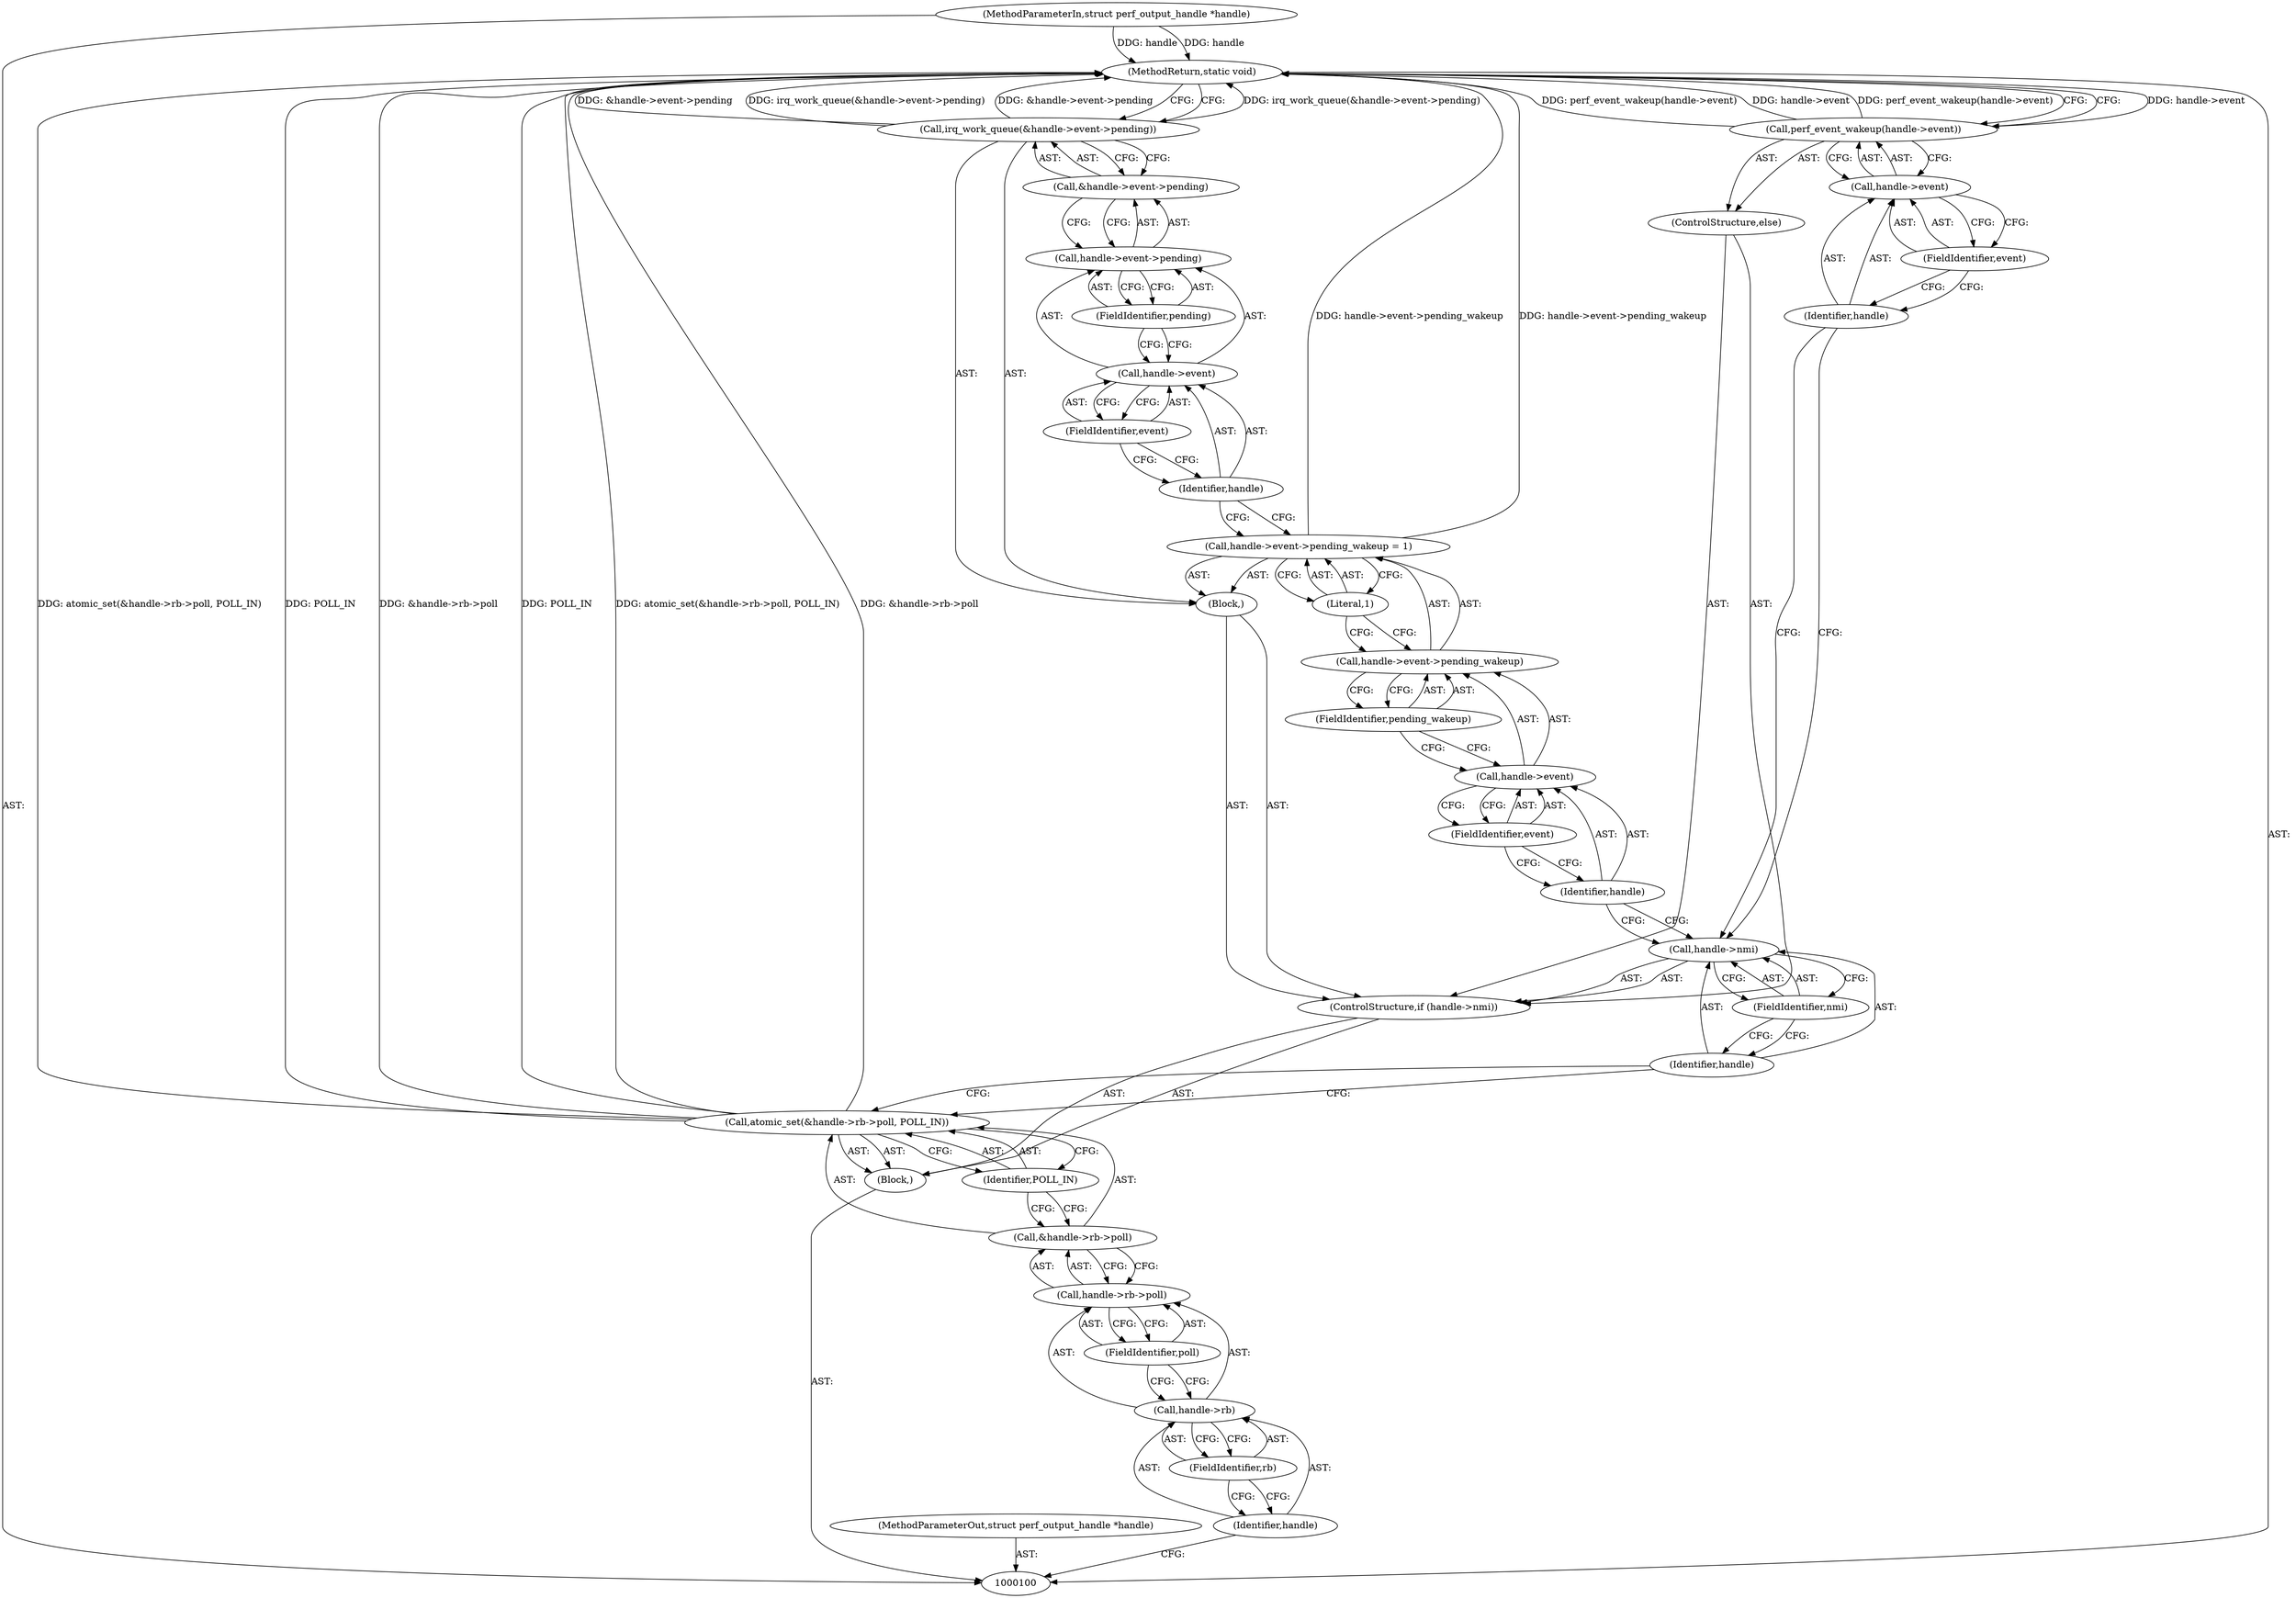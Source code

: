 digraph "1_linux_a8b0ca17b80e92faab46ee7179ba9e99ccb61233_69" {
"1000135" [label="(MethodReturn,static void)"];
"1000101" [label="(MethodParameterIn,struct perf_output_handle *handle)"];
"1000169" [label="(MethodParameterOut,struct perf_output_handle *handle)"];
"1000102" [label="(Block,)"];
"1000104" [label="(Call,&handle->rb->poll)"];
"1000105" [label="(Call,handle->rb->poll)"];
"1000106" [label="(Call,handle->rb)"];
"1000107" [label="(Identifier,handle)"];
"1000103" [label="(Call,atomic_set(&handle->rb->poll, POLL_IN))"];
"1000108" [label="(FieldIdentifier,rb)"];
"1000109" [label="(FieldIdentifier,poll)"];
"1000110" [label="(Identifier,POLL_IN)"];
"1000111" [label="(ControlStructure,if (handle->nmi))"];
"1000114" [label="(FieldIdentifier,nmi)"];
"1000115" [label="(Block,)"];
"1000112" [label="(Call,handle->nmi)"];
"1000113" [label="(Identifier,handle)"];
"1000120" [label="(FieldIdentifier,event)"];
"1000121" [label="(FieldIdentifier,pending_wakeup)"];
"1000116" [label="(Call,handle->event->pending_wakeup = 1)"];
"1000117" [label="(Call,handle->event->pending_wakeup)"];
"1000118" [label="(Call,handle->event)"];
"1000119" [label="(Identifier,handle)"];
"1000122" [label="(Literal,1)"];
"1000124" [label="(Call,&handle->event->pending)"];
"1000125" [label="(Call,handle->event->pending)"];
"1000126" [label="(Call,handle->event)"];
"1000127" [label="(Identifier,handle)"];
"1000123" [label="(Call,irq_work_queue(&handle->event->pending))"];
"1000128" [label="(FieldIdentifier,event)"];
"1000129" [label="(FieldIdentifier,pending)"];
"1000130" [label="(ControlStructure,else)"];
"1000131" [label="(Call,perf_event_wakeup(handle->event))"];
"1000132" [label="(Call,handle->event)"];
"1000133" [label="(Identifier,handle)"];
"1000134" [label="(FieldIdentifier,event)"];
"1000135" -> "1000100"  [label="AST: "];
"1000135" -> "1000123"  [label="CFG: "];
"1000135" -> "1000131"  [label="CFG: "];
"1000116" -> "1000135"  [label="DDG: handle->event->pending_wakeup"];
"1000103" -> "1000135"  [label="DDG: &handle->rb->poll"];
"1000103" -> "1000135"  [label="DDG: atomic_set(&handle->rb->poll, POLL_IN)"];
"1000103" -> "1000135"  [label="DDG: POLL_IN"];
"1000123" -> "1000135"  [label="DDG: irq_work_queue(&handle->event->pending)"];
"1000123" -> "1000135"  [label="DDG: &handle->event->pending"];
"1000131" -> "1000135"  [label="DDG: handle->event"];
"1000131" -> "1000135"  [label="DDG: perf_event_wakeup(handle->event)"];
"1000101" -> "1000135"  [label="DDG: handle"];
"1000101" -> "1000100"  [label="AST: "];
"1000101" -> "1000135"  [label="DDG: handle"];
"1000169" -> "1000100"  [label="AST: "];
"1000102" -> "1000100"  [label="AST: "];
"1000103" -> "1000102"  [label="AST: "];
"1000111" -> "1000102"  [label="AST: "];
"1000104" -> "1000103"  [label="AST: "];
"1000104" -> "1000105"  [label="CFG: "];
"1000105" -> "1000104"  [label="AST: "];
"1000110" -> "1000104"  [label="CFG: "];
"1000105" -> "1000104"  [label="AST: "];
"1000105" -> "1000109"  [label="CFG: "];
"1000106" -> "1000105"  [label="AST: "];
"1000109" -> "1000105"  [label="AST: "];
"1000104" -> "1000105"  [label="CFG: "];
"1000106" -> "1000105"  [label="AST: "];
"1000106" -> "1000108"  [label="CFG: "];
"1000107" -> "1000106"  [label="AST: "];
"1000108" -> "1000106"  [label="AST: "];
"1000109" -> "1000106"  [label="CFG: "];
"1000107" -> "1000106"  [label="AST: "];
"1000107" -> "1000100"  [label="CFG: "];
"1000108" -> "1000107"  [label="CFG: "];
"1000103" -> "1000102"  [label="AST: "];
"1000103" -> "1000110"  [label="CFG: "];
"1000104" -> "1000103"  [label="AST: "];
"1000110" -> "1000103"  [label="AST: "];
"1000113" -> "1000103"  [label="CFG: "];
"1000103" -> "1000135"  [label="DDG: &handle->rb->poll"];
"1000103" -> "1000135"  [label="DDG: atomic_set(&handle->rb->poll, POLL_IN)"];
"1000103" -> "1000135"  [label="DDG: POLL_IN"];
"1000108" -> "1000106"  [label="AST: "];
"1000108" -> "1000107"  [label="CFG: "];
"1000106" -> "1000108"  [label="CFG: "];
"1000109" -> "1000105"  [label="AST: "];
"1000109" -> "1000106"  [label="CFG: "];
"1000105" -> "1000109"  [label="CFG: "];
"1000110" -> "1000103"  [label="AST: "];
"1000110" -> "1000104"  [label="CFG: "];
"1000103" -> "1000110"  [label="CFG: "];
"1000111" -> "1000102"  [label="AST: "];
"1000112" -> "1000111"  [label="AST: "];
"1000115" -> "1000111"  [label="AST: "];
"1000130" -> "1000111"  [label="AST: "];
"1000114" -> "1000112"  [label="AST: "];
"1000114" -> "1000113"  [label="CFG: "];
"1000112" -> "1000114"  [label="CFG: "];
"1000115" -> "1000111"  [label="AST: "];
"1000116" -> "1000115"  [label="AST: "];
"1000123" -> "1000115"  [label="AST: "];
"1000112" -> "1000111"  [label="AST: "];
"1000112" -> "1000114"  [label="CFG: "];
"1000113" -> "1000112"  [label="AST: "];
"1000114" -> "1000112"  [label="AST: "];
"1000119" -> "1000112"  [label="CFG: "];
"1000133" -> "1000112"  [label="CFG: "];
"1000113" -> "1000112"  [label="AST: "];
"1000113" -> "1000103"  [label="CFG: "];
"1000114" -> "1000113"  [label="CFG: "];
"1000120" -> "1000118"  [label="AST: "];
"1000120" -> "1000119"  [label="CFG: "];
"1000118" -> "1000120"  [label="CFG: "];
"1000121" -> "1000117"  [label="AST: "];
"1000121" -> "1000118"  [label="CFG: "];
"1000117" -> "1000121"  [label="CFG: "];
"1000116" -> "1000115"  [label="AST: "];
"1000116" -> "1000122"  [label="CFG: "];
"1000117" -> "1000116"  [label="AST: "];
"1000122" -> "1000116"  [label="AST: "];
"1000127" -> "1000116"  [label="CFG: "];
"1000116" -> "1000135"  [label="DDG: handle->event->pending_wakeup"];
"1000117" -> "1000116"  [label="AST: "];
"1000117" -> "1000121"  [label="CFG: "];
"1000118" -> "1000117"  [label="AST: "];
"1000121" -> "1000117"  [label="AST: "];
"1000122" -> "1000117"  [label="CFG: "];
"1000118" -> "1000117"  [label="AST: "];
"1000118" -> "1000120"  [label="CFG: "];
"1000119" -> "1000118"  [label="AST: "];
"1000120" -> "1000118"  [label="AST: "];
"1000121" -> "1000118"  [label="CFG: "];
"1000119" -> "1000118"  [label="AST: "];
"1000119" -> "1000112"  [label="CFG: "];
"1000120" -> "1000119"  [label="CFG: "];
"1000122" -> "1000116"  [label="AST: "];
"1000122" -> "1000117"  [label="CFG: "];
"1000116" -> "1000122"  [label="CFG: "];
"1000124" -> "1000123"  [label="AST: "];
"1000124" -> "1000125"  [label="CFG: "];
"1000125" -> "1000124"  [label="AST: "];
"1000123" -> "1000124"  [label="CFG: "];
"1000125" -> "1000124"  [label="AST: "];
"1000125" -> "1000129"  [label="CFG: "];
"1000126" -> "1000125"  [label="AST: "];
"1000129" -> "1000125"  [label="AST: "];
"1000124" -> "1000125"  [label="CFG: "];
"1000126" -> "1000125"  [label="AST: "];
"1000126" -> "1000128"  [label="CFG: "];
"1000127" -> "1000126"  [label="AST: "];
"1000128" -> "1000126"  [label="AST: "];
"1000129" -> "1000126"  [label="CFG: "];
"1000127" -> "1000126"  [label="AST: "];
"1000127" -> "1000116"  [label="CFG: "];
"1000128" -> "1000127"  [label="CFG: "];
"1000123" -> "1000115"  [label="AST: "];
"1000123" -> "1000124"  [label="CFG: "];
"1000124" -> "1000123"  [label="AST: "];
"1000135" -> "1000123"  [label="CFG: "];
"1000123" -> "1000135"  [label="DDG: irq_work_queue(&handle->event->pending)"];
"1000123" -> "1000135"  [label="DDG: &handle->event->pending"];
"1000128" -> "1000126"  [label="AST: "];
"1000128" -> "1000127"  [label="CFG: "];
"1000126" -> "1000128"  [label="CFG: "];
"1000129" -> "1000125"  [label="AST: "];
"1000129" -> "1000126"  [label="CFG: "];
"1000125" -> "1000129"  [label="CFG: "];
"1000130" -> "1000111"  [label="AST: "];
"1000131" -> "1000130"  [label="AST: "];
"1000131" -> "1000130"  [label="AST: "];
"1000131" -> "1000132"  [label="CFG: "];
"1000132" -> "1000131"  [label="AST: "];
"1000135" -> "1000131"  [label="CFG: "];
"1000131" -> "1000135"  [label="DDG: handle->event"];
"1000131" -> "1000135"  [label="DDG: perf_event_wakeup(handle->event)"];
"1000132" -> "1000131"  [label="AST: "];
"1000132" -> "1000134"  [label="CFG: "];
"1000133" -> "1000132"  [label="AST: "];
"1000134" -> "1000132"  [label="AST: "];
"1000131" -> "1000132"  [label="CFG: "];
"1000133" -> "1000132"  [label="AST: "];
"1000133" -> "1000112"  [label="CFG: "];
"1000134" -> "1000133"  [label="CFG: "];
"1000134" -> "1000132"  [label="AST: "];
"1000134" -> "1000133"  [label="CFG: "];
"1000132" -> "1000134"  [label="CFG: "];
}
